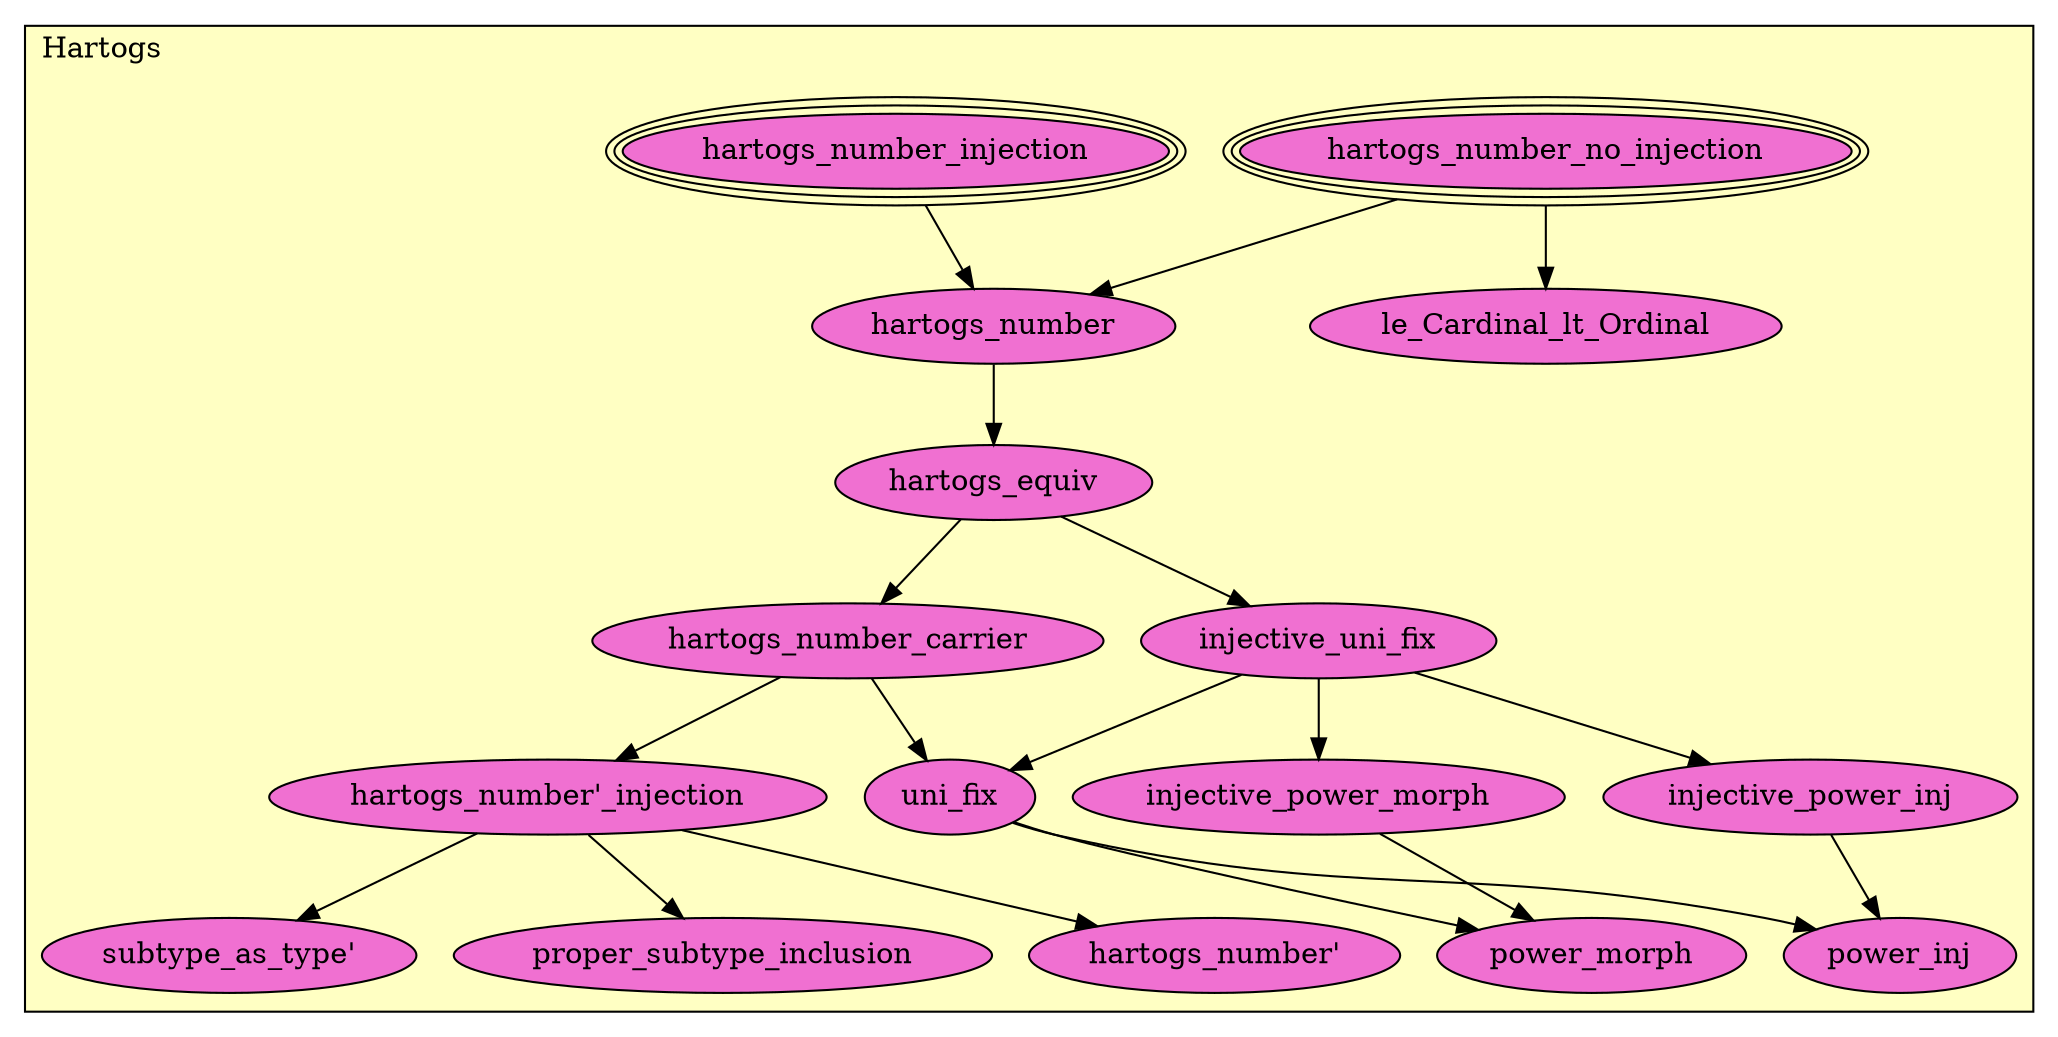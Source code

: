 digraph HoTT_Sets_Hartogs {
  graph [ratio=0.5]
  node [style=filled]
Hartogs_hartogs_number_no_injection [label="hartogs_number_no_injection", URL=<Hartogs.html#hartogs_number_no_injection>, peripheries=3, fillcolor="#F070D1"] ;
Hartogs_hartogs_number_injection [label="hartogs_number_injection", URL=<Hartogs.html#hartogs_number_injection>, peripheries=3, fillcolor="#F070D1"] ;
Hartogs_hartogs_number [label="hartogs_number", URL=<Hartogs.html#hartogs_number>, fillcolor="#F070D1"] ;
Hartogs_hartogs_equiv [label="hartogs_equiv", URL=<Hartogs.html#hartogs_equiv>, fillcolor="#F070D1"] ;
Hartogs_hartogs_number_carrier [label="hartogs_number_carrier", URL=<Hartogs.html#hartogs_number_carrier>, fillcolor="#F070D1"] ;
Hartogs_injective_uni_fix [label="injective_uni_fix", URL=<Hartogs.html#injective_uni_fix>, fillcolor="#F070D1"] ;
Hartogs_uni_fix [label="uni_fix", URL=<Hartogs.html#uni_fix>, fillcolor="#F070D1"] ;
Hartogs_hartogs_number__injection [label="hartogs_number'_injection", URL=<Hartogs.html#hartogs_number'_injection>, fillcolor="#F070D1"] ;
Hartogs_proper_subtype_inclusion [label="proper_subtype_inclusion", URL=<Hartogs.html#proper_subtype_inclusion>, fillcolor="#F070D1"] ;
Hartogs_hartogs_number_ [label="hartogs_number'", URL=<Hartogs.html#hartogs_number'>, fillcolor="#F070D1"] ;
Hartogs_subtype_as_type_ [label="subtype_as_type'", URL=<Hartogs.html#subtype_as_type'>, fillcolor="#F070D1"] ;
Hartogs_le_Cardinal_lt_Ordinal [label="le_Cardinal_lt_Ordinal", URL=<Hartogs.html#le_Cardinal_lt_Ordinal>, fillcolor="#F070D1"] ;
Hartogs_injective_power_morph [label="injective_power_morph", URL=<Hartogs.html#injective_power_morph>, fillcolor="#F070D1"] ;
Hartogs_power_morph [label="power_morph", URL=<Hartogs.html#power_morph>, fillcolor="#F070D1"] ;
Hartogs_injective_power_inj [label="injective_power_inj", URL=<Hartogs.html#injective_power_inj>, fillcolor="#F070D1"] ;
Hartogs_power_inj [label="power_inj", URL=<Hartogs.html#power_inj>, fillcolor="#F070D1"] ;
  Hartogs_hartogs_number_no_injection -> Hartogs_hartogs_number [] ;
  Hartogs_hartogs_number_no_injection -> Hartogs_le_Cardinal_lt_Ordinal [] ;
  Hartogs_hartogs_number_injection -> Hartogs_hartogs_number [] ;
  Hartogs_hartogs_number -> Hartogs_hartogs_equiv [] ;
  Hartogs_hartogs_equiv -> Hartogs_hartogs_number_carrier [] ;
  Hartogs_hartogs_equiv -> Hartogs_injective_uni_fix [] ;
  Hartogs_hartogs_number_carrier -> Hartogs_uni_fix [] ;
  Hartogs_hartogs_number_carrier -> Hartogs_hartogs_number__injection [] ;
  Hartogs_injective_uni_fix -> Hartogs_uni_fix [] ;
  Hartogs_injective_uni_fix -> Hartogs_injective_power_morph [] ;
  Hartogs_injective_uni_fix -> Hartogs_injective_power_inj [] ;
  Hartogs_uni_fix -> Hartogs_power_morph [] ;
  Hartogs_uni_fix -> Hartogs_power_inj [] ;
  Hartogs_hartogs_number__injection -> Hartogs_proper_subtype_inclusion [] ;
  Hartogs_hartogs_number__injection -> Hartogs_hartogs_number_ [] ;
  Hartogs_hartogs_number__injection -> Hartogs_subtype_as_type_ [] ;
  Hartogs_injective_power_morph -> Hartogs_power_morph [] ;
  Hartogs_injective_power_inj -> Hartogs_power_inj [] ;
subgraph cluster_Hartogs { label="Hartogs"; fillcolor="#FFFFC3"; labeljust=l; style=filled 
Hartogs_power_inj; Hartogs_injective_power_inj; Hartogs_power_morph; Hartogs_injective_power_morph; Hartogs_le_Cardinal_lt_Ordinal; Hartogs_subtype_as_type_; Hartogs_hartogs_number_; Hartogs_proper_subtype_inclusion; Hartogs_hartogs_number__injection; Hartogs_uni_fix; Hartogs_injective_uni_fix; Hartogs_hartogs_number_carrier; Hartogs_hartogs_equiv; Hartogs_hartogs_number; Hartogs_hartogs_number_injection; Hartogs_hartogs_number_no_injection; };
} /* END */
